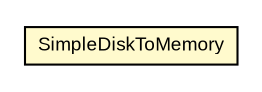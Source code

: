 #!/usr/local/bin/dot
#
# Class diagram 
# Generated by UmlGraph version 4.6 (http://www.spinellis.gr/sw/umlgraph)
#

digraph G {
	edge [fontname="arial",fontsize=10,labelfontname="arial",labelfontsize=10];
	node [fontname="arial",fontsize=10,shape=plaintext];
	// com.octo.captcha.engine.bufferedengine.SimpleBufferedEngineContainer.SimpleDiskToMemory
	c165 [label=<<table border="0" cellborder="1" cellspacing="0" cellpadding="2" port="p" bgcolor="lemonChiffon" href="./SimpleBufferedEngineContainer.SimpleDiskToMemory.html">
		<tr><td><table border="0" cellspacing="0" cellpadding="1">
			<tr><td> SimpleDiskToMemory </td></tr>
		</table></td></tr>
		</table>>, fontname="arial", fontcolor="black", fontsize=9.0];
}

